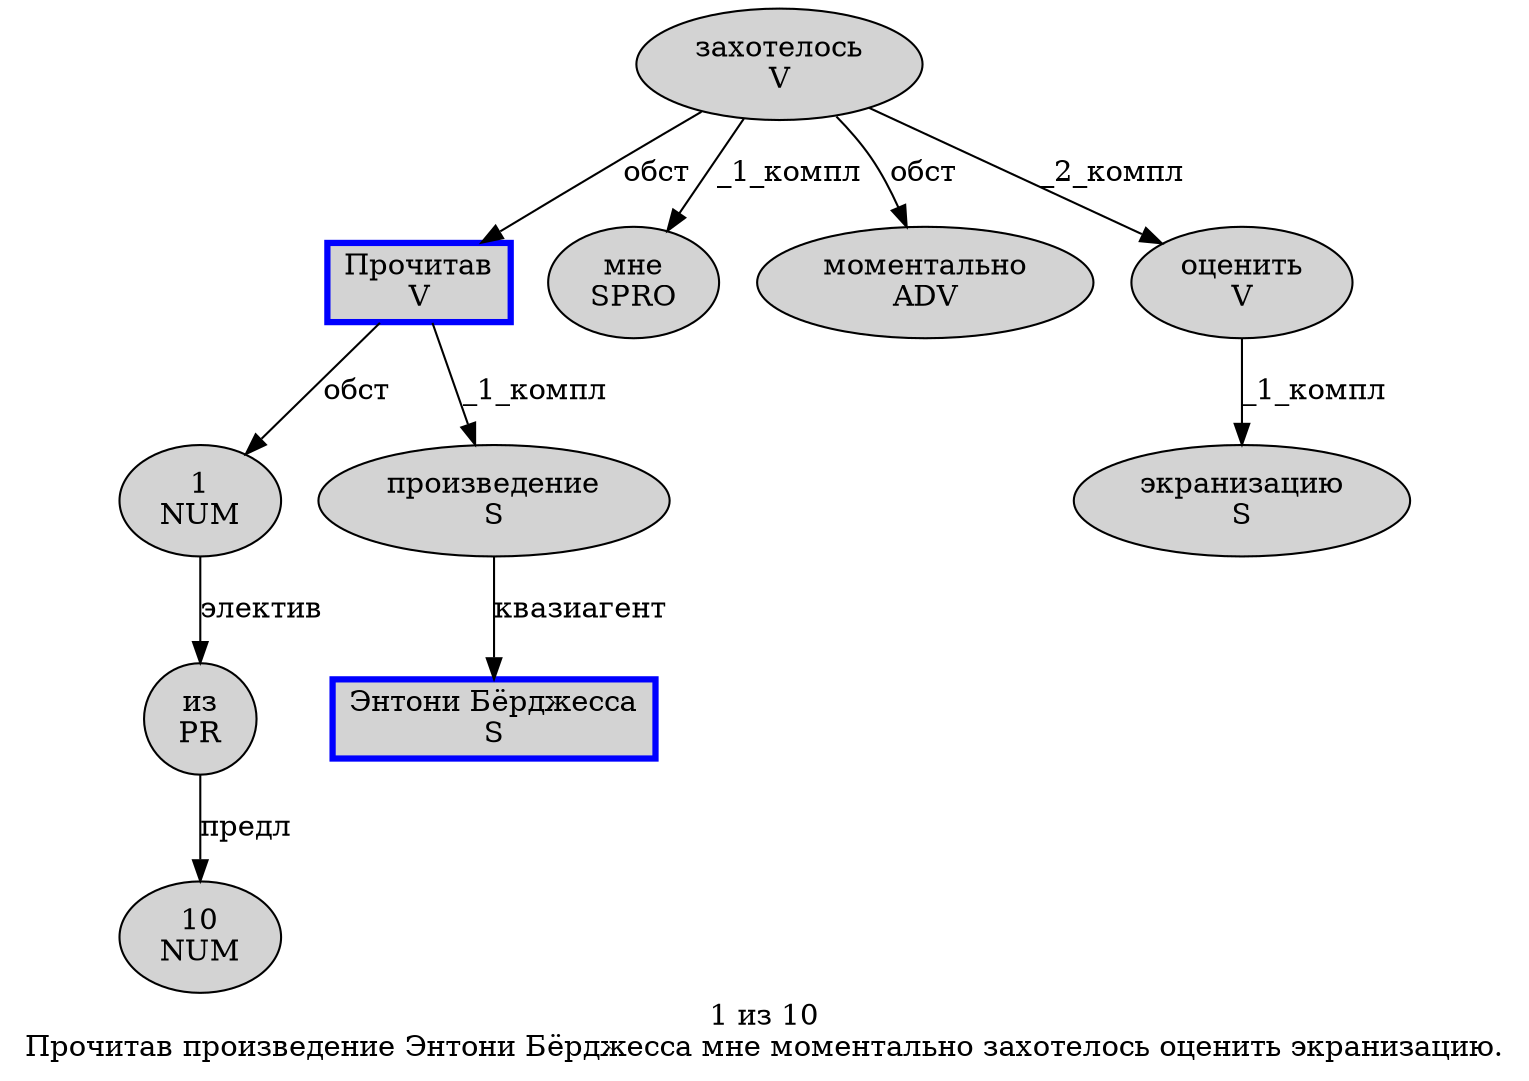 digraph SENTENCE_3852 {
	graph [label="1 из 10
Прочитав произведение Энтони Бёрджесса мне моментально захотелось оценить экранизацию."]
	node [style=filled]
		0 [label="1
NUM" color="" fillcolor=lightgray penwidth=1 shape=ellipse]
		1 [label="из
PR" color="" fillcolor=lightgray penwidth=1 shape=ellipse]
		2 [label="10
NUM" color="" fillcolor=lightgray penwidth=1 shape=ellipse]
		3 [label="Прочитав
V" color=blue fillcolor=lightgray penwidth=3 shape=box]
		4 [label="произведение
S" color="" fillcolor=lightgray penwidth=1 shape=ellipse]
		5 [label="Энтони Бёрджесса
S" color=blue fillcolor=lightgray penwidth=3 shape=box]
		6 [label="мне
SPRO" color="" fillcolor=lightgray penwidth=1 shape=ellipse]
		7 [label="моментально
ADV" color="" fillcolor=lightgray penwidth=1 shape=ellipse]
		8 [label="захотелось
V" color="" fillcolor=lightgray penwidth=1 shape=ellipse]
		9 [label="оценить
V" color="" fillcolor=lightgray penwidth=1 shape=ellipse]
		10 [label="экранизацию
S" color="" fillcolor=lightgray penwidth=1 shape=ellipse]
			1 -> 2 [label="предл"]
			9 -> 10 [label="_1_компл"]
			8 -> 3 [label="обст"]
			8 -> 6 [label="_1_компл"]
			8 -> 7 [label="обст"]
			8 -> 9 [label="_2_компл"]
			3 -> 0 [label="обст"]
			3 -> 4 [label="_1_компл"]
			0 -> 1 [label="электив"]
			4 -> 5 [label="квазиагент"]
}